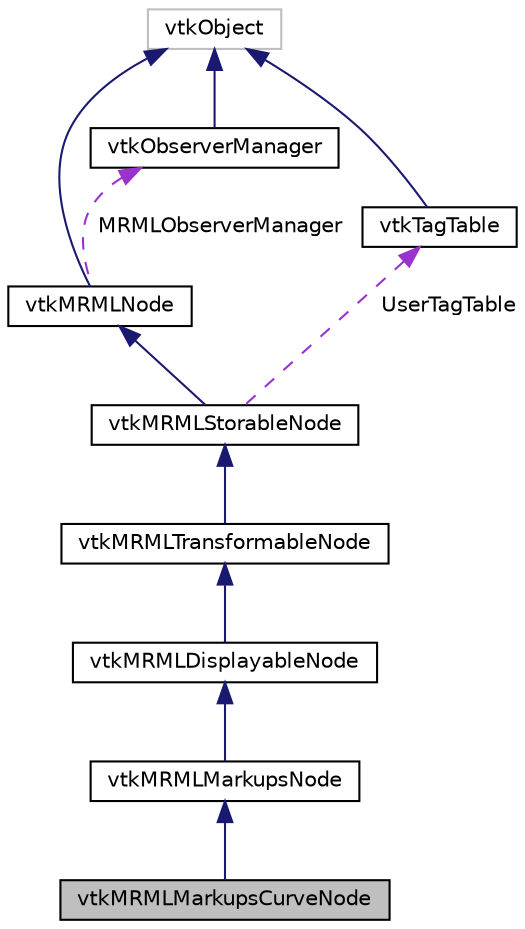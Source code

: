 digraph "vtkMRMLMarkupsCurveNode"
{
  bgcolor="transparent";
  edge [fontname="Helvetica",fontsize="10",labelfontname="Helvetica",labelfontsize="10"];
  node [fontname="Helvetica",fontsize="10",shape=record];
  Node8 [label="vtkMRMLMarkupsCurveNode",height=0.2,width=0.4,color="black", fillcolor="grey75", style="filled", fontcolor="black"];
  Node9 -> Node8 [dir="back",color="midnightblue",fontsize="10",style="solid",fontname="Helvetica"];
  Node9 [label="vtkMRMLMarkupsNode",height=0.2,width=0.4,color="black",URL="$classvtkMRMLMarkupsNode.html"];
  Node10 -> Node9 [dir="back",color="midnightblue",fontsize="10",style="solid",fontname="Helvetica"];
  Node10 [label="vtkMRMLDisplayableNode",height=0.2,width=0.4,color="black",URL="$classvtkMRMLDisplayableNode.html"];
  Node11 -> Node10 [dir="back",color="midnightblue",fontsize="10",style="solid",fontname="Helvetica"];
  Node11 [label="vtkMRMLTransformableNode",height=0.2,width=0.4,color="black",URL="$classvtkMRMLTransformableNode.html",tooltip="MRML node for representing a node with a transform. "];
  Node12 -> Node11 [dir="back",color="midnightblue",fontsize="10",style="solid",fontname="Helvetica"];
  Node12 [label="vtkMRMLStorableNode",height=0.2,width=0.4,color="black",URL="$classvtkMRMLStorableNode.html",tooltip="MRML node to represent a 3D surface model. "];
  Node13 -> Node12 [dir="back",color="midnightblue",fontsize="10",style="solid",fontname="Helvetica"];
  Node13 [label="vtkMRMLNode",height=0.2,width=0.4,color="black",URL="$classvtkMRMLNode.html",tooltip="Abstract Superclass for all specific types of MRML nodes. "];
  Node14 -> Node13 [dir="back",color="midnightblue",fontsize="10",style="solid",fontname="Helvetica"];
  Node14 [label="vtkObject",height=0.2,width=0.4,color="grey75"];
  Node15 -> Node13 [dir="back",color="darkorchid3",fontsize="10",style="dashed",label=" MRMLObserverManager" ,fontname="Helvetica"];
  Node15 [label="vtkObserverManager",height=0.2,width=0.4,color="black",URL="$classvtkObserverManager.html",tooltip="Manages adding and deleting of obserevers with events. "];
  Node14 -> Node15 [dir="back",color="midnightblue",fontsize="10",style="solid",fontname="Helvetica"];
  Node16 -> Node12 [dir="back",color="darkorchid3",fontsize="10",style="dashed",label=" UserTagTable" ,fontname="Helvetica"];
  Node16 [label="vtkTagTable",height=0.2,width=0.4,color="black",URL="$classvtkTagTable.html"];
  Node14 -> Node16 [dir="back",color="midnightblue",fontsize="10",style="solid",fontname="Helvetica"];
}
